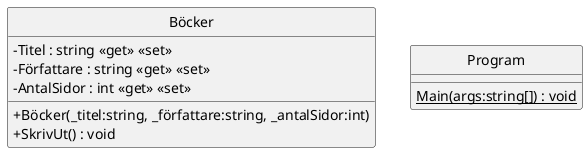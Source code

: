 @startuml
skinparam ClassAttributeIconSize 0
skinparam Monochrome true
hide circle
class Böcker {
    - Titel : string <<get>> <<set>>
    - Författare : string <<get>> <<set>>
    - AntalSidor : int <<get>> <<set>>
    + Böcker(_titel:string, _författare:string, _antalSidor:int)
    + SkrivUt() : void
}
class Program {
    {static} Main(args:string[]) : void
}
@enduml
